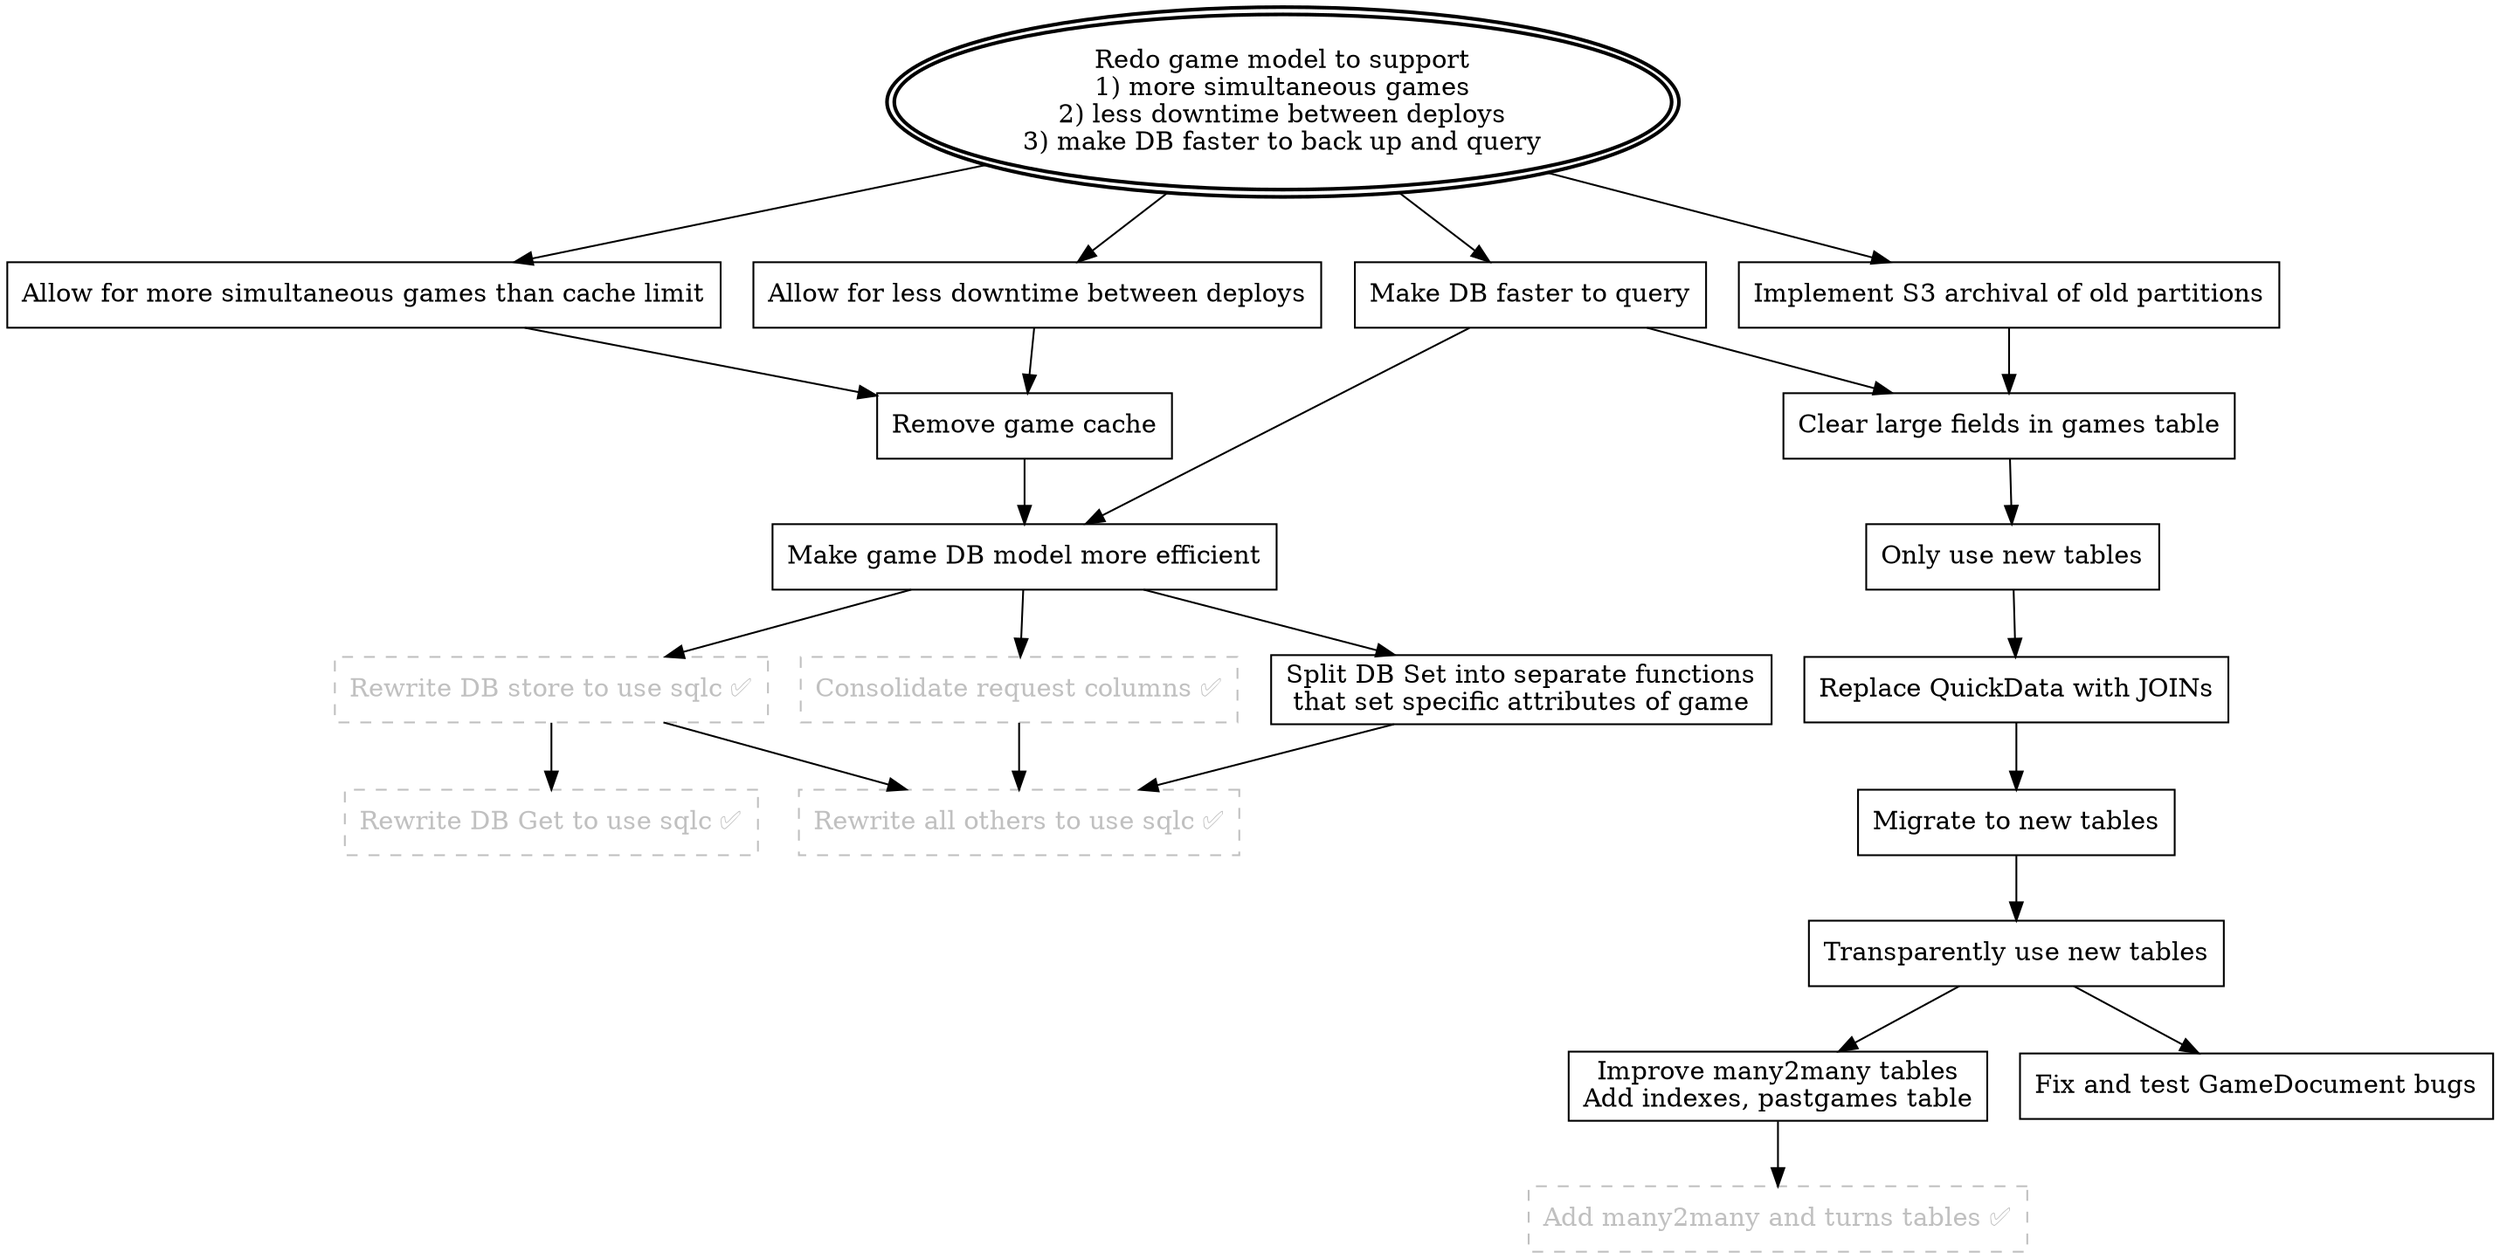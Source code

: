 digraph RedoGameModel {
    Goal [label="Redo game model to support\n1) more simultaneous games\n2) less downtime between deploys\n3) make DB faster to back up and query";
    shape=oval, peripheries=2, style=bold];

    // Define a reusable style for "checked nodes"  ✅
    node [shape=box, color=gray, fontcolor=gray, style=dashed];
    DBGet [label="Rewrite DB Get to use sqlc ✅"];
    AddOtherTables [label="Add many2many and turns tables ✅"];
    SQLCDBStore [label="Rewrite DB store to use sqlc ✅"];
    SQLCOtherFuncs [label="Rewrite all others to use sqlc ✅"];
    ConsolidateRequestColumns [label="Consolidate request columns ✅"];

    // Reset to default for other uncompleted nodes
    node [shape=box, color=black, fontcolor=black, style=solid];

    MoreSimultaneousGames [label="Allow for more simultaneous games than cache limit"];
    LessDowntimeBetweenDeploys [label="Allow for less downtime between deploys"];
    MakeDBFaster [label="Make DB faster to query"];

    ImproveOtherTables [label="Improve many2many tables\nAdd indexes, pastgames table"];
    OnlyUseOtherTables [label="Only use new tables"];
    MigrateToNewTables [label="Migrate to new tables"];
    UseOtherTables [label="Transparently use new tables"];
    RemoveGameCache [label="Remove game cache"];
    EfficientTable [label="Make game DB model more efficient"];

    FixGameDocumentBugs [label="Fix and test GameDocument bugs"];

    DBSetSplit [label="Split DB Set into separate functions\nthat set specific attributes of game"];

    ReplaceQuickData [label="Replace QuickData with JOINs"];

    ClearLargeFields [label="Clear large fields in games table"];
    ImplementS3Archival [label="Implement S3 archival of old partitions"];
    // Arrows
    Goal -> MoreSimultaneousGames;
    Goal -> LessDowntimeBetweenDeploys;
    Goal -> MakeDBFaster;
    Goal -> ImplementS3Archival;

    MoreSimultaneousGames -> RemoveGameCache;
    LessDowntimeBetweenDeploys -> RemoveGameCache;
    MakeDBFaster -> EfficientTable;

    RemoveGameCache -> EfficientTable;
    OnlyUseOtherTables -> ReplaceQuickData;
    ReplaceQuickData -> MigrateToNewTables;

    MigrateToNewTables -> UseOtherTables;
    ImproveOtherTables -> AddOtherTables;
    EfficientTable -> SQLCDBStore;
    EfficientTable -> DBSetSplit;
    DBSetSplit -> SQLCOtherFuncs;
    UseOtherTables -> ImproveOtherTables;
    UseOtherTables -> FixGameDocumentBugs;
    SQLCDBStore -> DBGet;
    SQLCDBStore -> SQLCOtherFuncs;
    ConsolidateRequestColumns -> SQLCOtherFuncs;
    EfficientTable -> ConsolidateRequestColumns;
    MakeDBFaster -> ClearLargeFields;
    ClearLargeFields -> OnlyUseOtherTables;
    ImplementS3Archival -> ClearLargeFields;

}

